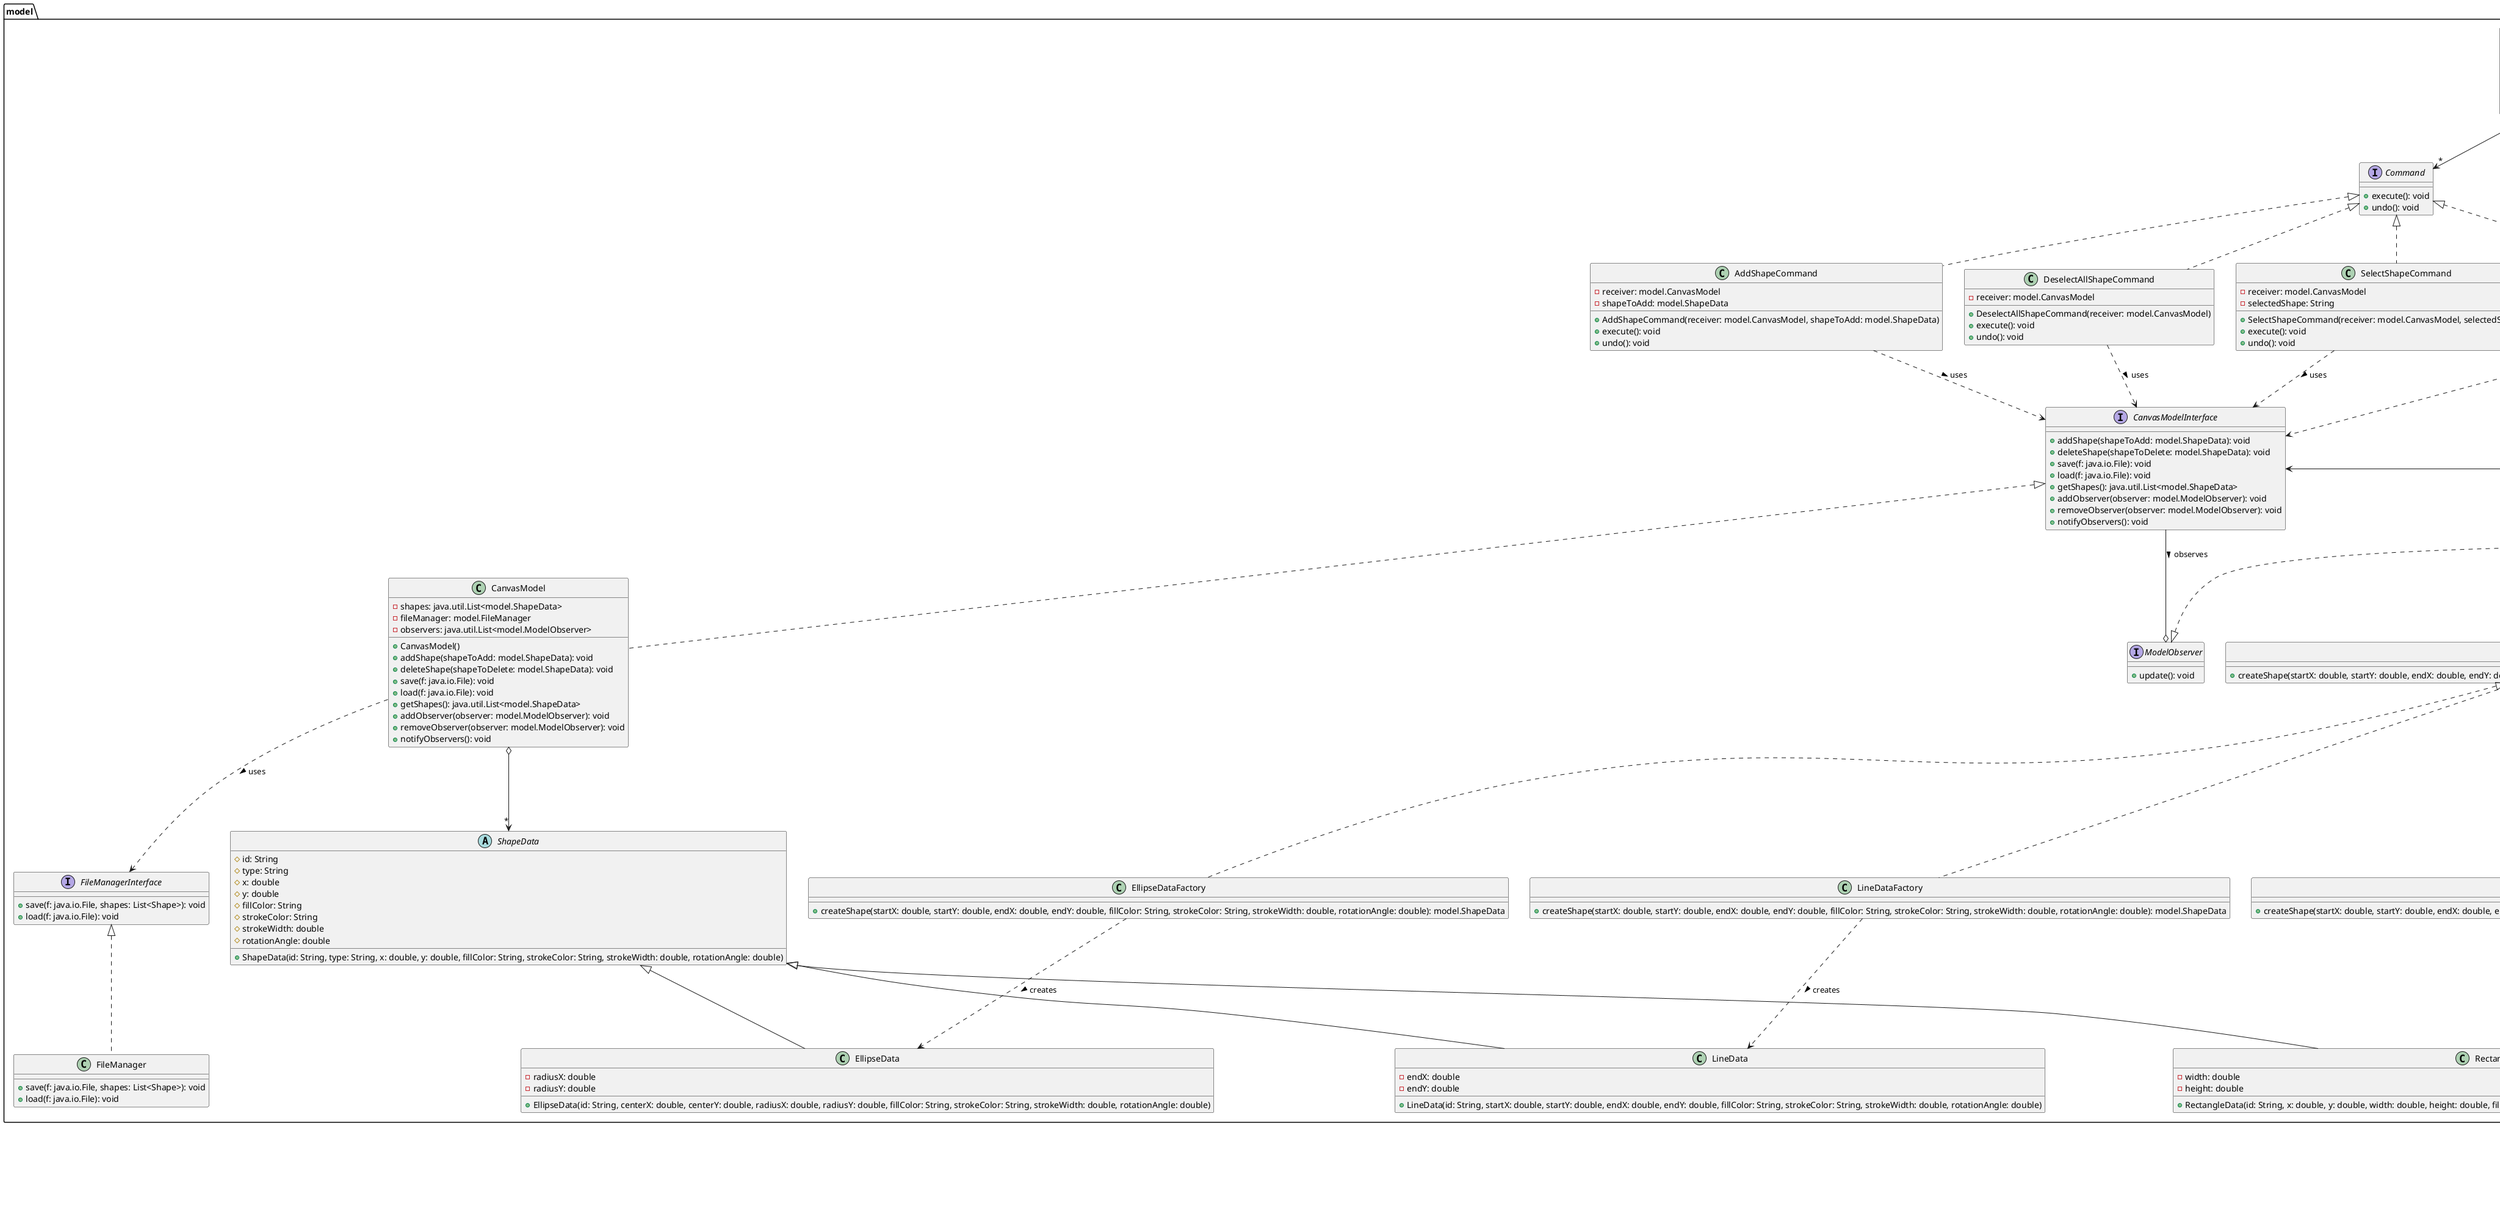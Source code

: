 @startuml

class controller.Controller implements model.ModelObserver {
  - canvasModel: model.CanvasModelInterface
  - canvasView: view.CanvasViewInterface
  - commandManager: model.CommandManager

  + Controller(canvasModel: model.CanvasModelInterface, canvasView: view.CanvasViewInterface, commandManager: model.CommandManager)
  + setOnMousePressed(event: MouseEvent): void
  + setOnMouseReleased(event: MouseEvent): void
  + update(): void
}

interface view.CanvasViewInterface {
  + paint(shape: javafx.scene.shape.Shape): void
  + delete(shape: javafx.scene.shape.Shape): void
  + clear(): void
  + redrawAll(shapes: java.util.List<javafx.scene.shape.Shape>): void
}

class view.CanvasView implements view.CanvasViewInterface {
  - canvas: javafx.scene.layout.Pane
  + paint(shape: javafx.scene.shape.Shape): void
  + delete(shape: javafx.scene.shape.Shape): void
  + clear(): void
  + redrawAll(shapes: java.util.List<javafx.scene.shape.Shape>): void
}

abstract class view.javafx.scene.shape.Shape {
  + setFill(paint: javafx.scene.paint.Paint): void
  + setStroke(paint: javafx.scene.paint.Paint): void
  + setStrokeWidth(width: double): void
}

class view.javafx.scene.shape.Rectangle extends view.javafx.scene.shape.Shape {
  - x: double
  - y: double
  - width: double
  - height: double
  + Rectangle()
  + getX(): double
  + getY(): double
  + getWidth(): double
  + getHeight(): double
}

class view.javafx.scene.shape.Ellipse extends view.javafx.scene.shape.Shape {
  - centerX: double
  - centerY: double
  - radiusX: double
  - radiusY: double
  + Ellipse()
  + getCenterX(): double
  + getCenterY(): double
  + getRadiusX(): double
  + getRadiusY(): double
}

class view.javafx.scene.shape.Line extends view.javafx.scene.shape.Shape {
  - startX: double
  - startY: double
  - endX: double
  - endY: double
  + Line()
  + getStartX(): double
  + getStartY(): double
  + getEndX(): double
  + getEndY(): double
}

class view.javafx.scene.layout.Pane {
  + getChildren(): javafx.collections.ObservableList<javafx.scene.Node>
}

interface model.ModelObserver {
  + update(): void
}

interface model.CanvasModelInterface {
  + addShape(shapeToAdd: model.ShapeData): void
  + deleteShape(shapeToDelete: model.ShapeData): void
  + save(f: java.io.File): void
  + load(f: java.io.File): void
  + getShapes(): java.util.List<model.ShapeData>
  + addObserver(observer: model.ModelObserver): void
  + removeObserver(observer: model.ModelObserver): void
  + notifyObservers(): void
}

class model.CanvasModel implements model.CanvasModelInterface {
  - shapes: java.util.List<model.ShapeData>
  - fileManager: model.FileManager
  - observers: java.util.List<model.ModelObserver>

  + CanvasModel()
  + addShape(shapeToAdd: model.ShapeData): void
  + deleteShape(shapeToDelete: model.ShapeData): void
  + save(f: java.io.File): void
  + load(f: java.io.File): void
  + getShapes(): java.util.List<model.ShapeData>
  + addObserver(observer: model.ModelObserver): void
  + removeObserver(observer: model.ModelObserver): void
  + notifyObservers(): void
}

interface model.FileManagerInterface{
 +save(f: java.io.File, shapes: List<Shape>): void
 +load(f: java.io.File): void

}

class model.FileManager implements model.FileManagerInterface{
 +save(f: java.io.File, shapes: List<Shape>): void
 +load(f: java.io.File): void
}

abstract class model.ShapeData {
  # id: String
  # type: String
  # x: double
  # y: double
  # fillColor: String
  # strokeColor: String
  # strokeWidth: double
  # rotationAngle: double

  + ShapeData(id: String, type: String, x: double, y: double, fillColor: String, strokeColor: String, strokeWidth: double, rotationAngle: double)
}

class model.LineData extends model.ShapeData {
  - endX: double
  - endY: double
  + LineData(id: String, startX: double, startY: double, endX: double, endY: double, fillColor: String, strokeColor: String, strokeWidth: double, rotationAngle: double)
}

class model.RectangleData extends model.ShapeData {
  - width: double
  - height: double
  + RectangleData(id: String, x: double, y: double, width: double, height: double, fillColor: String, strokeColor: String, strokeWidth: double, rotationAngle: double)
}

class model.EllipseData extends model.ShapeData {
  - radiusX: double
  - radiusY: double
  + EllipseData(id: String, centerX: double, centerY: double, radiusX: double, radiusY: double, fillColor: String, strokeColor: String, strokeWidth: double, rotationAngle: double)
}

interface model.ShapeDataFactory{
	+createShape(startX: double, startY: double, endX: double, endY: double, fillColor: String, strokeColor: String, strokeWidth: double, rotationAngle: double): model.ShapeData
}

class model.RectangleDataFactory implements model.ShapeDataFactory{
	+createShape(startX: double, startY: double, endX: double, endY: double, fillColor: String, strokeColor: String, strokeWidth: double, rotationAngle: double): model.ShapeData
}

class model.LineDataFactory implements model.ShapeDataFactory{
	+createShape(startX: double, startY: double, endX: double, endY: double, fillColor: String, strokeColor: String, strokeWidth: double, rotationAngle: double): model.ShapeData
}

class model.EllipseDataFactory implements model.ShapeDataFactory{
	+createShape(startX: double, startY: double, endX: double, endY: double, fillColor: String, strokeColor: String, strokeWidth: double, rotationAngle: double): model.ShapeData
}

class model.CommandManager{
  -undoStack: java.util.Stack<model.Command>
  -redoStack: java.util.Stack<model.Command>

  + executeCommand (command: model.Command): void
  + undo(): void
  + redo(): void
}

interface model.Command{
  + execute(): void
  + undo(): void
}

class model.AddShapeCommand implements model.Command{
  - receiver: model.CanvasModel
  - shapeToAdd: model.ShapeData

  + AddShapeCommand(receiver: model.CanvasModel, shapeToAdd: model.ShapeData)
  + execute(): void
  + undo(): void
}

class model.DeselectAllShapeCommand implements model.Command{
  - receiver: model.CanvasModel

  + DeselectAllShapeCommand(receiver: model.CanvasModel)
  + execute(): void
  + undo(): void
}

class model.SelectShapeCommand implements model.Command{
  - receiver: model.CanvasModel
  - selectedShape: String

  + SelectShapeCommand(receiver: model.CanvasModel, selectedShape: String)
  + execute(): void
  + undo(): void
}


class model.DeleteShapeCommand implements model.Command{
  - receiver: model.CanvasModelInterface
  - shapeToDelete: model.ShapeData

  + DeleteShapeCommand(receiver: model.CanvasModel, shapeToDelete: model.ShapeData)
  + execute(): void
  + undo(): void
}

controller.Controller o-> model.CanvasModelInterface
controller.Controller o-> view.CanvasViewInterface
model.CanvasModelInterface --o model.ModelObserver : observes >

view.CanvasView ..> view.javafx.scene.layout.Pane : uses >
view.CanvasView ..> view.javafx.scene.shape.Shape
model.CanvasModel o--> "*" model.ShapeData
model.CanvasModel ..> model.FileManagerInterface : uses >

model.LineDataFactory ..> model.LineData: creates >
model.RectangleDataFactory ..> model.RectangleData: creates >
model.EllipseDataFactory ..> model.EllipseData: creates >

model.AddShapeCommand ..> model.CanvasModelInterface : uses >
model.DeselectAllShapeCommand ..> model.CanvasModelInterface : uses >
model.SelectShapeCommand ..> model.CanvasModelInterface : uses >
model.DeleteShapeCommand ..> model.CanvasModelInterface : uses >
controller.Controller --> model.CommandManager : uses >
model.CommandManager o--> "*" model.Command : manage

@enduml
